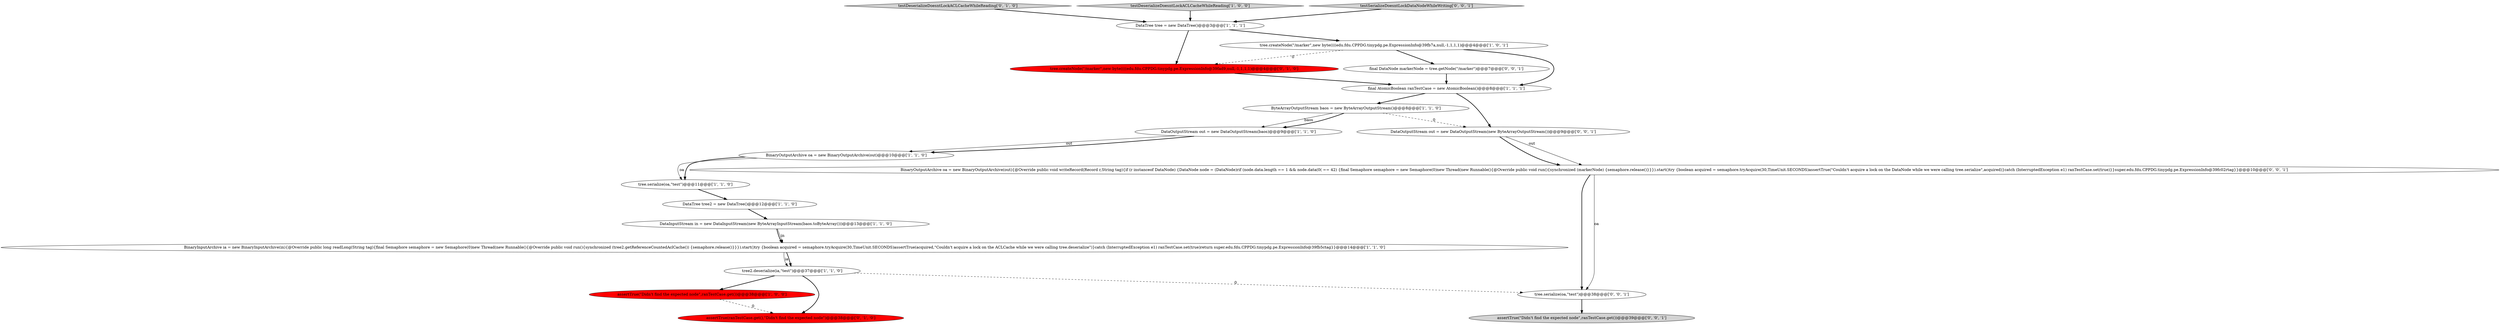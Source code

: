 digraph {
18 [style = filled, label = "assertTrue(\"Didn't find the expected node\",ranTestCase.get())@@@39@@@['0', '0', '1']", fillcolor = lightgray, shape = ellipse image = "AAA0AAABBB3BBB"];
15 [style = filled, label = "assertTrue(ranTestCase.get(),\"Didn't find the expected node\")@@@38@@@['0', '1', '0']", fillcolor = red, shape = ellipse image = "AAA1AAABBB2BBB"];
6 [style = filled, label = "DataInputStream in = new DataInputStream(new ByteArrayInputStream(baos.toByteArray()))@@@13@@@['1', '1', '0']", fillcolor = white, shape = ellipse image = "AAA0AAABBB1BBB"];
13 [style = filled, label = "testDeserializeDoesntLockACLCacheWhileReading['0', '1', '0']", fillcolor = lightgray, shape = diamond image = "AAA0AAABBB2BBB"];
3 [style = filled, label = "tree2.deserialize(ia,\"test\")@@@37@@@['1', '1', '0']", fillcolor = white, shape = ellipse image = "AAA0AAABBB1BBB"];
0 [style = filled, label = "BinaryOutputArchive oa = new BinaryOutputArchive(out)@@@10@@@['1', '1', '0']", fillcolor = white, shape = ellipse image = "AAA0AAABBB1BBB"];
21 [style = filled, label = "final DataNode markerNode = tree.getNode(\"/marker\")@@@7@@@['0', '0', '1']", fillcolor = white, shape = ellipse image = "AAA0AAABBB3BBB"];
1 [style = filled, label = "testDeserializeDoesntLockACLCacheWhileReading['1', '0', '0']", fillcolor = lightgray, shape = diamond image = "AAA0AAABBB1BBB"];
16 [style = filled, label = "BinaryOutputArchive oa = new BinaryOutputArchive(out){@Override public void writeRecord(Record r,String tag){if (r instanceof DataNode) {DataNode node = (DataNode)rif (node.data.length == 1 && node.data(0( == 42) {final Semaphore semaphore = new Semaphore(0)new Thread(new Runnable(){@Override public void run(){synchronized (markerNode) {semaphore.release()}}}).start()try {boolean acquired = semaphore.tryAcquire(30,TimeUnit.SECONDS)assertTrue(\"Couldn't acquire a lock on the DataNode while we were calling tree.serialize\",acquired)}catch (InterruptedException e1) ranTestCase.set(true)}}super.edu.fdu.CPPDG.tinypdg.pe.ExpressionInfo@39fc02rtag}}@@@10@@@['0', '0', '1']", fillcolor = white, shape = ellipse image = "AAA0AAABBB3BBB"];
10 [style = filled, label = "BinaryInputArchive ia = new BinaryInputArchive(in){@Override public long readLong(String tag){final Semaphore semaphore = new Semaphore(0)new Thread(new Runnable(){@Override public void run(){synchronized (tree2.getReferenceCountedAclCache()) {semaphore.release()}}}).start()try {boolean acquired = semaphore.tryAcquire(30,TimeUnit.SECONDS)assertTrue(acquired,\"Couldn't acquire a lock on the ACLCache while we were calling tree.deserialize\")}catch (InterruptedException e1) ranTestCase.set(true)return super.edu.fdu.CPPDG.tinypdg.pe.ExpressionInfo@39fb5ctag}}@@@14@@@['1', '1', '0']", fillcolor = white, shape = ellipse image = "AAA0AAABBB1BBB"];
8 [style = filled, label = "assertTrue(\"Didn't find the expected node\",ranTestCase.get())@@@38@@@['1', '0', '0']", fillcolor = red, shape = ellipse image = "AAA1AAABBB1BBB"];
4 [style = filled, label = "ByteArrayOutputStream baos = new ByteArrayOutputStream()@@@8@@@['1', '1', '0']", fillcolor = white, shape = ellipse image = "AAA0AAABBB1BBB"];
11 [style = filled, label = "tree.createNode(\"/marker\",new byte((((edu.fdu.CPPDG.tinypdg.pe.ExpressionInfo@39fb7a,null,-1,1,1,1)@@@4@@@['1', '0', '1']", fillcolor = white, shape = ellipse image = "AAA0AAABBB1BBB"];
7 [style = filled, label = "DataTree tree = new DataTree()@@@3@@@['1', '1', '1']", fillcolor = white, shape = ellipse image = "AAA0AAABBB1BBB"];
14 [style = filled, label = "tree.createNode(\"/marker\",new byte((((edu.fdu.CPPDG.tinypdg.pe.ExpressionInfo@39fad9,null,-1,1,1,1)@@@4@@@['0', '1', '0']", fillcolor = red, shape = ellipse image = "AAA1AAABBB2BBB"];
12 [style = filled, label = "DataTree tree2 = new DataTree()@@@12@@@['1', '1', '0']", fillcolor = white, shape = ellipse image = "AAA0AAABBB1BBB"];
5 [style = filled, label = "DataOutputStream out = new DataOutputStream(baos)@@@9@@@['1', '1', '0']", fillcolor = white, shape = ellipse image = "AAA0AAABBB1BBB"];
2 [style = filled, label = "final AtomicBoolean ranTestCase = new AtomicBoolean()@@@8@@@['1', '1', '1']", fillcolor = white, shape = ellipse image = "AAA0AAABBB1BBB"];
9 [style = filled, label = "tree.serialize(oa,\"test\")@@@11@@@['1', '1', '0']", fillcolor = white, shape = ellipse image = "AAA0AAABBB1BBB"];
20 [style = filled, label = "tree.serialize(oa,\"test\")@@@38@@@['0', '0', '1']", fillcolor = white, shape = ellipse image = "AAA0AAABBB3BBB"];
19 [style = filled, label = "DataOutputStream out = new DataOutputStream(new ByteArrayOutputStream())@@@9@@@['0', '0', '1']", fillcolor = white, shape = ellipse image = "AAA0AAABBB3BBB"];
17 [style = filled, label = "testSerializeDoesntLockDataNodeWhileWriting['0', '0', '1']", fillcolor = lightgray, shape = diamond image = "AAA0AAABBB3BBB"];
0->9 [style = bold, label=""];
7->11 [style = bold, label=""];
2->19 [style = bold, label=""];
5->0 [style = solid, label="out"];
11->21 [style = bold, label=""];
8->15 [style = dashed, label="0"];
10->3 [style = solid, label="ia"];
10->3 [style = bold, label=""];
0->9 [style = solid, label="oa"];
3->15 [style = bold, label=""];
19->16 [style = solid, label="out"];
12->6 [style = bold, label=""];
2->4 [style = bold, label=""];
1->7 [style = bold, label=""];
11->2 [style = bold, label=""];
19->16 [style = bold, label=""];
21->2 [style = bold, label=""];
7->14 [style = bold, label=""];
17->7 [style = bold, label=""];
20->18 [style = bold, label=""];
5->0 [style = bold, label=""];
13->7 [style = bold, label=""];
3->8 [style = bold, label=""];
6->10 [style = bold, label=""];
4->5 [style = solid, label="baos"];
6->10 [style = solid, label="in"];
11->14 [style = dashed, label="0"];
3->20 [style = dashed, label="0"];
4->19 [style = dashed, label="0"];
14->2 [style = bold, label=""];
9->12 [style = bold, label=""];
16->20 [style = solid, label="oa"];
16->20 [style = bold, label=""];
4->5 [style = bold, label=""];
}
